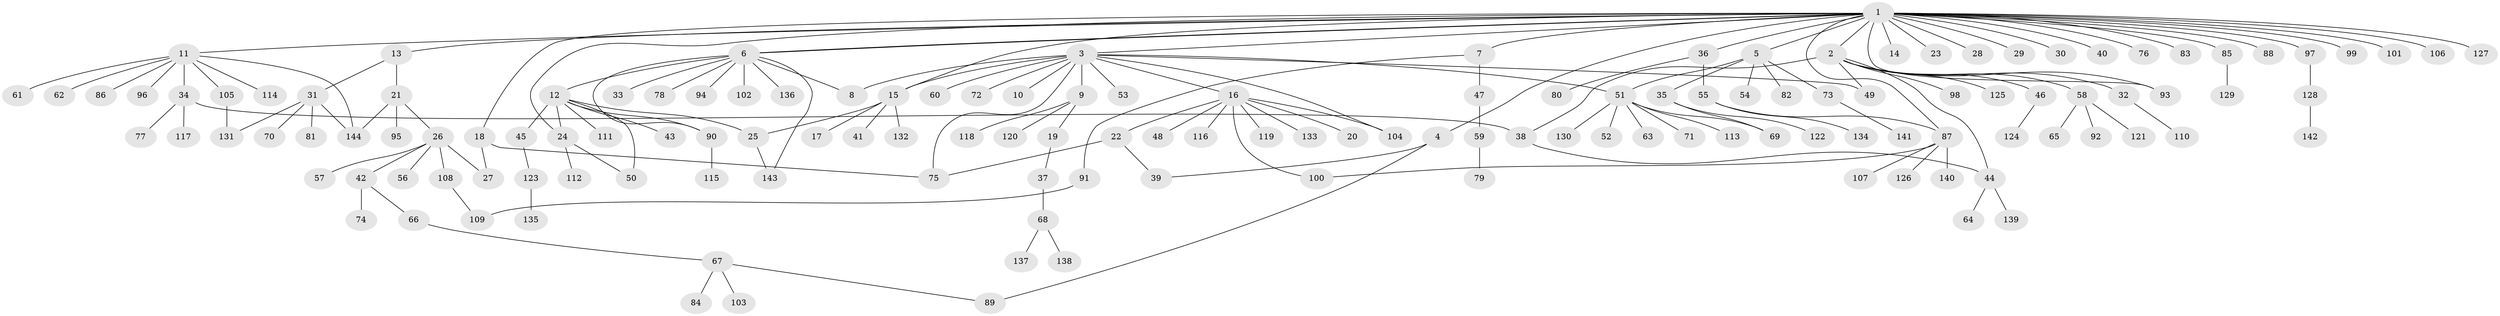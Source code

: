 // coarse degree distribution, {29: 0.009009009009009009, 9: 0.009009009009009009, 11: 0.018018018018018018, 3: 0.11711711711711711, 6: 0.018018018018018018, 2: 0.2072072072072072, 1: 0.5495495495495496, 8: 0.02702702702702703, 5: 0.02702702702702703, 4: 0.009009009009009009, 7: 0.009009009009009009}
// Generated by graph-tools (version 1.1) at 2025/51/02/27/25 19:51:58]
// undirected, 144 vertices, 169 edges
graph export_dot {
graph [start="1"]
  node [color=gray90,style=filled];
  1;
  2;
  3;
  4;
  5;
  6;
  7;
  8;
  9;
  10;
  11;
  12;
  13;
  14;
  15;
  16;
  17;
  18;
  19;
  20;
  21;
  22;
  23;
  24;
  25;
  26;
  27;
  28;
  29;
  30;
  31;
  32;
  33;
  34;
  35;
  36;
  37;
  38;
  39;
  40;
  41;
  42;
  43;
  44;
  45;
  46;
  47;
  48;
  49;
  50;
  51;
  52;
  53;
  54;
  55;
  56;
  57;
  58;
  59;
  60;
  61;
  62;
  63;
  64;
  65;
  66;
  67;
  68;
  69;
  70;
  71;
  72;
  73;
  74;
  75;
  76;
  77;
  78;
  79;
  80;
  81;
  82;
  83;
  84;
  85;
  86;
  87;
  88;
  89;
  90;
  91;
  92;
  93;
  94;
  95;
  96;
  97;
  98;
  99;
  100;
  101;
  102;
  103;
  104;
  105;
  106;
  107;
  108;
  109;
  110;
  111;
  112;
  113;
  114;
  115;
  116;
  117;
  118;
  119;
  120;
  121;
  122;
  123;
  124;
  125;
  126;
  127;
  128;
  129;
  130;
  131;
  132;
  133;
  134;
  135;
  136;
  137;
  138;
  139;
  140;
  141;
  142;
  143;
  144;
  1 -- 2;
  1 -- 3;
  1 -- 4;
  1 -- 5;
  1 -- 6;
  1 -- 6;
  1 -- 7;
  1 -- 11;
  1 -- 13;
  1 -- 14;
  1 -- 15;
  1 -- 18;
  1 -- 23;
  1 -- 24;
  1 -- 28;
  1 -- 29;
  1 -- 30;
  1 -- 36;
  1 -- 40;
  1 -- 76;
  1 -- 83;
  1 -- 85;
  1 -- 87;
  1 -- 88;
  1 -- 93;
  1 -- 97;
  1 -- 99;
  1 -- 101;
  1 -- 106;
  1 -- 127;
  2 -- 32;
  2 -- 38;
  2 -- 44;
  2 -- 46;
  2 -- 49;
  2 -- 58;
  2 -- 93;
  2 -- 98;
  2 -- 125;
  3 -- 8;
  3 -- 9;
  3 -- 10;
  3 -- 15;
  3 -- 16;
  3 -- 49;
  3 -- 51;
  3 -- 53;
  3 -- 60;
  3 -- 72;
  3 -- 75;
  3 -- 104;
  4 -- 39;
  4 -- 89;
  5 -- 35;
  5 -- 51;
  5 -- 54;
  5 -- 73;
  5 -- 82;
  6 -- 8;
  6 -- 12;
  6 -- 33;
  6 -- 78;
  6 -- 90;
  6 -- 94;
  6 -- 102;
  6 -- 136;
  6 -- 143;
  7 -- 47;
  7 -- 91;
  9 -- 19;
  9 -- 118;
  9 -- 120;
  11 -- 34;
  11 -- 61;
  11 -- 62;
  11 -- 86;
  11 -- 96;
  11 -- 105;
  11 -- 114;
  11 -- 144;
  12 -- 24;
  12 -- 25;
  12 -- 43;
  12 -- 45;
  12 -- 50;
  12 -- 90;
  12 -- 111;
  13 -- 21;
  13 -- 31;
  15 -- 17;
  15 -- 25;
  15 -- 41;
  15 -- 132;
  16 -- 20;
  16 -- 22;
  16 -- 48;
  16 -- 100;
  16 -- 104;
  16 -- 116;
  16 -- 119;
  16 -- 133;
  18 -- 27;
  18 -- 75;
  19 -- 37;
  21 -- 26;
  21 -- 95;
  21 -- 144;
  22 -- 39;
  22 -- 75;
  24 -- 50;
  24 -- 112;
  25 -- 143;
  26 -- 27;
  26 -- 42;
  26 -- 56;
  26 -- 57;
  26 -- 108;
  31 -- 70;
  31 -- 81;
  31 -- 131;
  31 -- 144;
  32 -- 110;
  34 -- 38;
  34 -- 77;
  34 -- 117;
  35 -- 69;
  35 -- 122;
  36 -- 55;
  36 -- 80;
  37 -- 68;
  38 -- 44;
  42 -- 66;
  42 -- 74;
  44 -- 64;
  44 -- 139;
  45 -- 123;
  46 -- 124;
  47 -- 59;
  51 -- 52;
  51 -- 63;
  51 -- 69;
  51 -- 71;
  51 -- 113;
  51 -- 130;
  55 -- 87;
  55 -- 134;
  58 -- 65;
  58 -- 92;
  58 -- 121;
  59 -- 79;
  66 -- 67;
  67 -- 84;
  67 -- 89;
  67 -- 103;
  68 -- 137;
  68 -- 138;
  73 -- 141;
  85 -- 129;
  87 -- 100;
  87 -- 107;
  87 -- 126;
  87 -- 140;
  90 -- 115;
  91 -- 109;
  97 -- 128;
  105 -- 131;
  108 -- 109;
  123 -- 135;
  128 -- 142;
}
